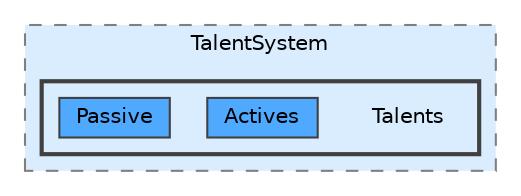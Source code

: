 digraph "Q:/IdleWave/Projet/Assets/Scripts/RogueGenesia/TalentSystem/Talents"
{
 // LATEX_PDF_SIZE
  bgcolor="transparent";
  edge [fontname=Helvetica,fontsize=10,labelfontname=Helvetica,labelfontsize=10];
  node [fontname=Helvetica,fontsize=10,shape=box,height=0.2,width=0.4];
  compound=true
  subgraph clusterdir_ef67aa64956163e7b0acafbb7e2f811a {
    graph [ bgcolor="#daedff", pencolor="grey50", label="TalentSystem", fontname=Helvetica,fontsize=10 style="filled,dashed", URL="dir_ef67aa64956163e7b0acafbb7e2f811a.html",tooltip=""]
  subgraph clusterdir_436dbab514520e3dd848c5db67b8a2f6 {
    graph [ bgcolor="#daedff", pencolor="grey25", label="", fontname=Helvetica,fontsize=10 style="filled,bold", URL="dir_436dbab514520e3dd848c5db67b8a2f6.html",tooltip=""]
    dir_436dbab514520e3dd848c5db67b8a2f6 [shape=plaintext, label="Talents"];
  dir_cf28d7b8abb0dc64be353f5bc8d437b5 [label="Actives", fillcolor="#4ea9ff", color="grey25", style="filled", URL="dir_cf28d7b8abb0dc64be353f5bc8d437b5.html",tooltip=""];
  dir_c9a7f2eecfbbd6b6f4a57cc710561f25 [label="Passive", fillcolor="#4ea9ff", color="grey25", style="filled", URL="dir_c9a7f2eecfbbd6b6f4a57cc710561f25.html",tooltip=""];
  }
  }
}
